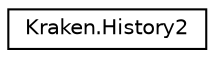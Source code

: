digraph "Graphical Class Hierarchy"
{
 // LATEX_PDF_SIZE
  edge [fontname="Helvetica",fontsize="10",labelfontname="Helvetica",labelfontsize="10"];
  node [fontname="Helvetica",fontsize="10",shape=record];
  rankdir="LR";
  Node0 [label="Kraken.History2",height=0.2,width=0.4,color="black", fillcolor="white", style="filled",URL="$class_kraken_1_1_history2.html",tooltip=" "];
}
